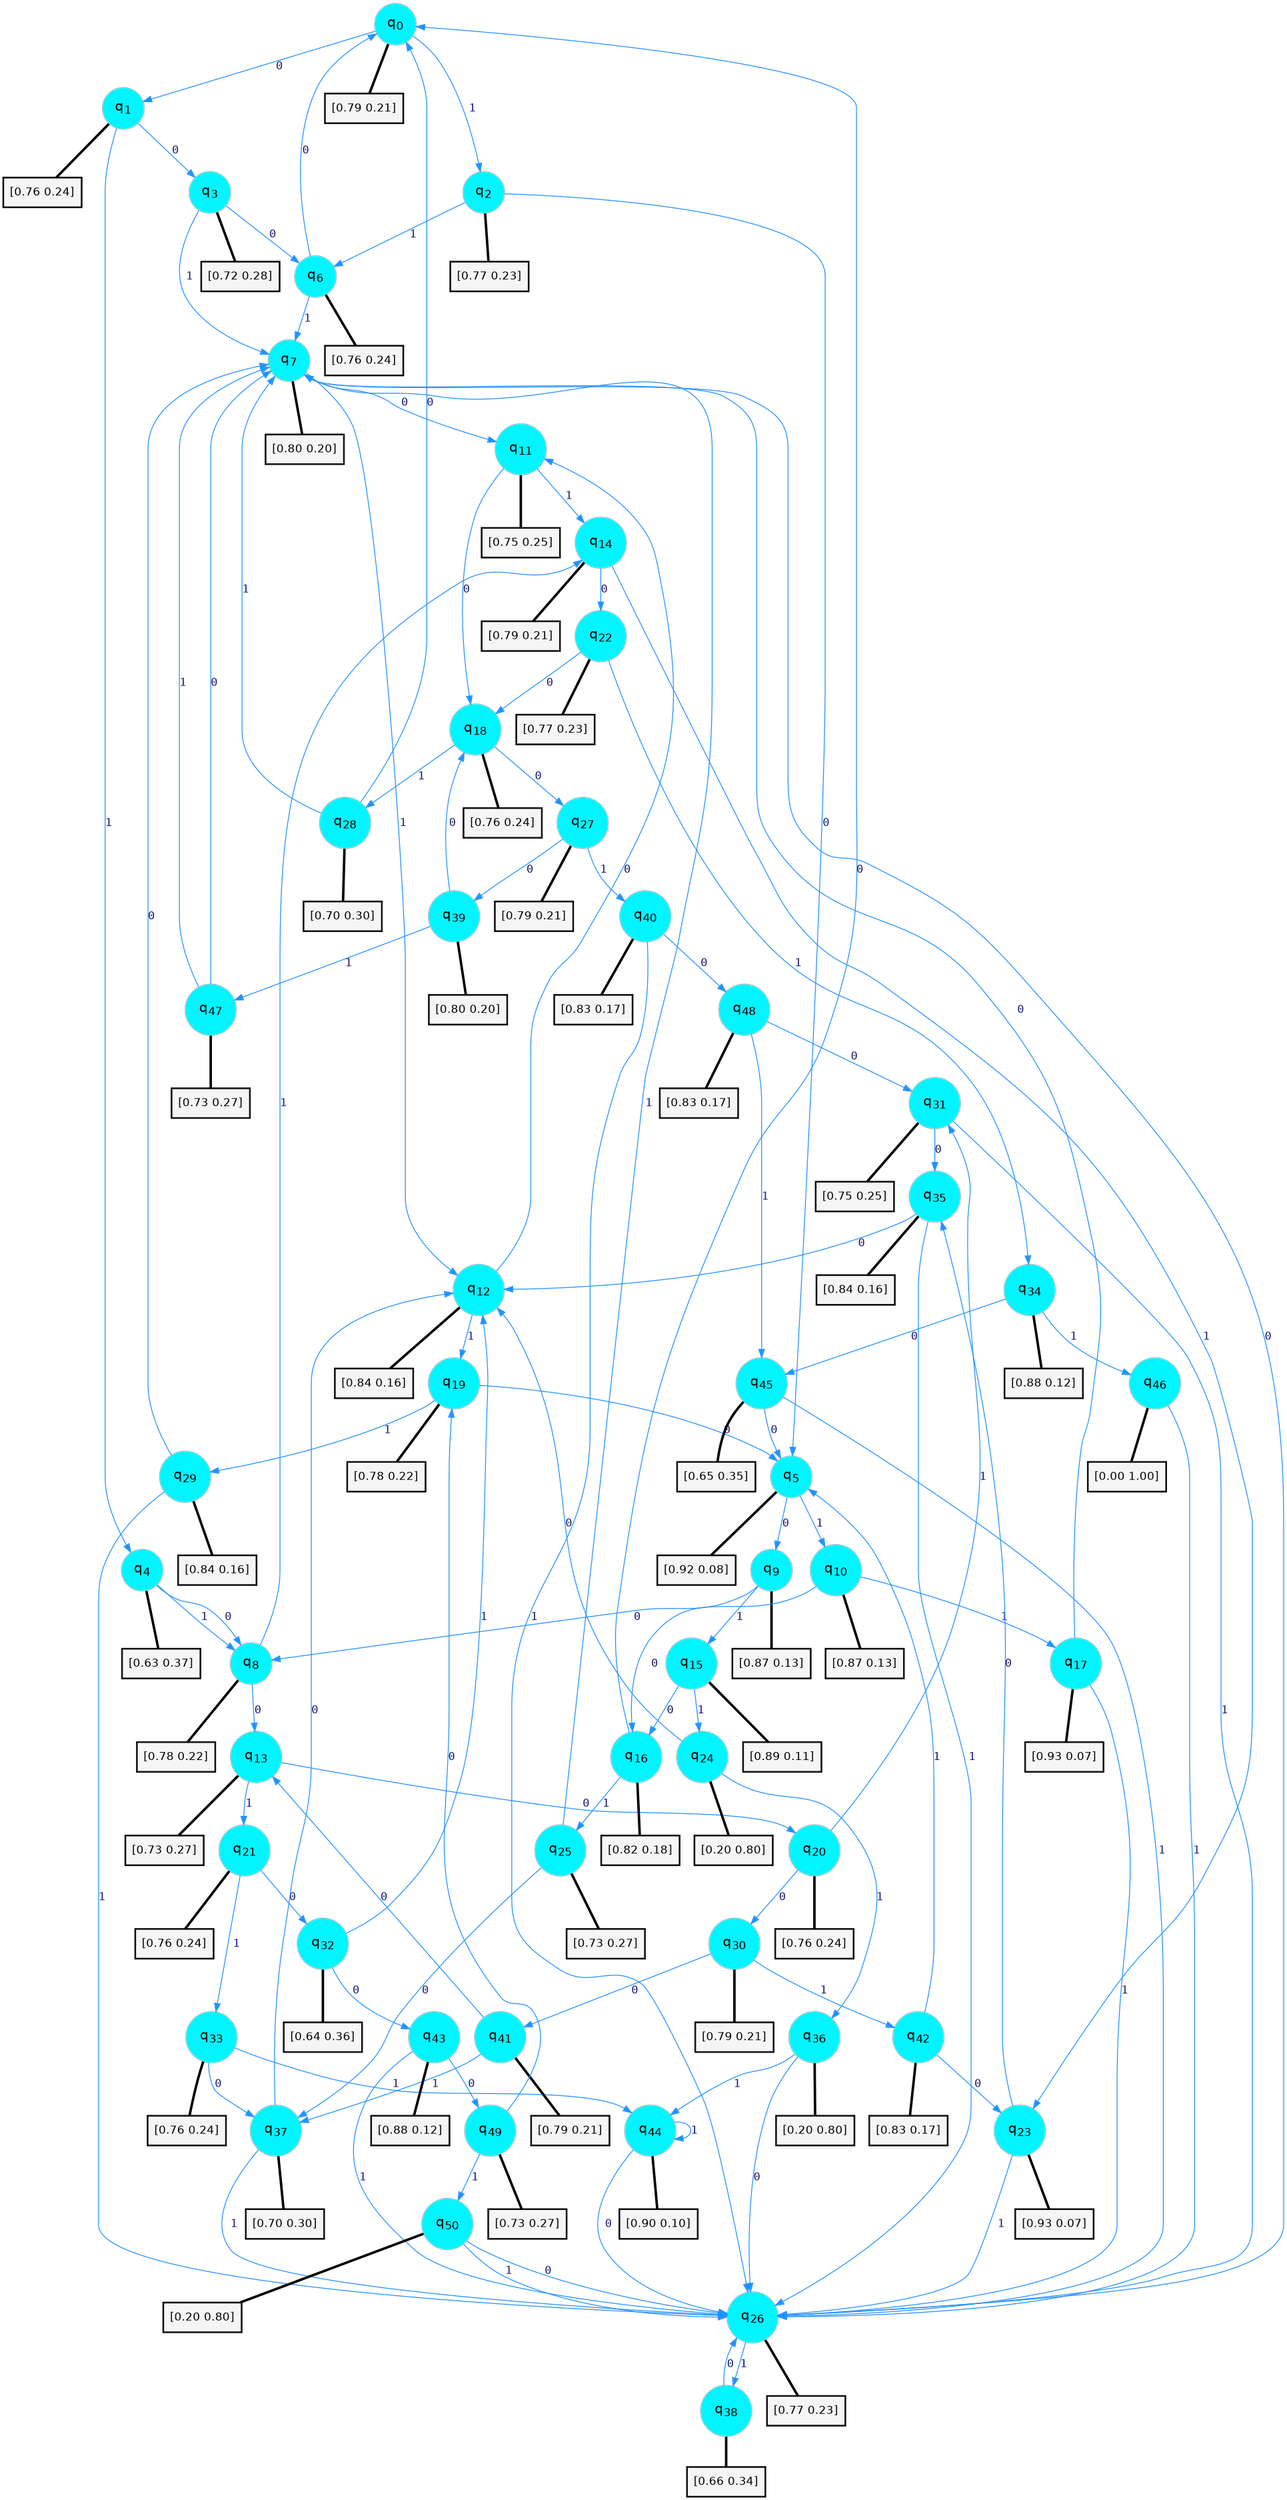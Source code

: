 digraph G {
graph [
bgcolor=transparent, dpi=300, rankdir=TD, size="40,25"];
node [
color=gray, fillcolor=turquoise1, fontcolor=black, fontname=Helvetica, fontsize=16, fontweight=bold, shape=circle, style=filled];
edge [
arrowsize=1, color=dodgerblue1, fontcolor=midnightblue, fontname=courier, fontweight=bold, penwidth=1, style=solid, weight=20];
0[label=<q<SUB>0</SUB>>];
1[label=<q<SUB>1</SUB>>];
2[label=<q<SUB>2</SUB>>];
3[label=<q<SUB>3</SUB>>];
4[label=<q<SUB>4</SUB>>];
5[label=<q<SUB>5</SUB>>];
6[label=<q<SUB>6</SUB>>];
7[label=<q<SUB>7</SUB>>];
8[label=<q<SUB>8</SUB>>];
9[label=<q<SUB>9</SUB>>];
10[label=<q<SUB>10</SUB>>];
11[label=<q<SUB>11</SUB>>];
12[label=<q<SUB>12</SUB>>];
13[label=<q<SUB>13</SUB>>];
14[label=<q<SUB>14</SUB>>];
15[label=<q<SUB>15</SUB>>];
16[label=<q<SUB>16</SUB>>];
17[label=<q<SUB>17</SUB>>];
18[label=<q<SUB>18</SUB>>];
19[label=<q<SUB>19</SUB>>];
20[label=<q<SUB>20</SUB>>];
21[label=<q<SUB>21</SUB>>];
22[label=<q<SUB>22</SUB>>];
23[label=<q<SUB>23</SUB>>];
24[label=<q<SUB>24</SUB>>];
25[label=<q<SUB>25</SUB>>];
26[label=<q<SUB>26</SUB>>];
27[label=<q<SUB>27</SUB>>];
28[label=<q<SUB>28</SUB>>];
29[label=<q<SUB>29</SUB>>];
30[label=<q<SUB>30</SUB>>];
31[label=<q<SUB>31</SUB>>];
32[label=<q<SUB>32</SUB>>];
33[label=<q<SUB>33</SUB>>];
34[label=<q<SUB>34</SUB>>];
35[label=<q<SUB>35</SUB>>];
36[label=<q<SUB>36</SUB>>];
37[label=<q<SUB>37</SUB>>];
38[label=<q<SUB>38</SUB>>];
39[label=<q<SUB>39</SUB>>];
40[label=<q<SUB>40</SUB>>];
41[label=<q<SUB>41</SUB>>];
42[label=<q<SUB>42</SUB>>];
43[label=<q<SUB>43</SUB>>];
44[label=<q<SUB>44</SUB>>];
45[label=<q<SUB>45</SUB>>];
46[label=<q<SUB>46</SUB>>];
47[label=<q<SUB>47</SUB>>];
48[label=<q<SUB>48</SUB>>];
49[label=<q<SUB>49</SUB>>];
50[label=<q<SUB>50</SUB>>];
51[label="[0.79 0.21]", shape=box,fontcolor=black, fontname=Helvetica, fontsize=14, penwidth=2, fillcolor=whitesmoke,color=black];
52[label="[0.76 0.24]", shape=box,fontcolor=black, fontname=Helvetica, fontsize=14, penwidth=2, fillcolor=whitesmoke,color=black];
53[label="[0.77 0.23]", shape=box,fontcolor=black, fontname=Helvetica, fontsize=14, penwidth=2, fillcolor=whitesmoke,color=black];
54[label="[0.72 0.28]", shape=box,fontcolor=black, fontname=Helvetica, fontsize=14, penwidth=2, fillcolor=whitesmoke,color=black];
55[label="[0.63 0.37]", shape=box,fontcolor=black, fontname=Helvetica, fontsize=14, penwidth=2, fillcolor=whitesmoke,color=black];
56[label="[0.92 0.08]", shape=box,fontcolor=black, fontname=Helvetica, fontsize=14, penwidth=2, fillcolor=whitesmoke,color=black];
57[label="[0.76 0.24]", shape=box,fontcolor=black, fontname=Helvetica, fontsize=14, penwidth=2, fillcolor=whitesmoke,color=black];
58[label="[0.80 0.20]", shape=box,fontcolor=black, fontname=Helvetica, fontsize=14, penwidth=2, fillcolor=whitesmoke,color=black];
59[label="[0.78 0.22]", shape=box,fontcolor=black, fontname=Helvetica, fontsize=14, penwidth=2, fillcolor=whitesmoke,color=black];
60[label="[0.87 0.13]", shape=box,fontcolor=black, fontname=Helvetica, fontsize=14, penwidth=2, fillcolor=whitesmoke,color=black];
61[label="[0.87 0.13]", shape=box,fontcolor=black, fontname=Helvetica, fontsize=14, penwidth=2, fillcolor=whitesmoke,color=black];
62[label="[0.75 0.25]", shape=box,fontcolor=black, fontname=Helvetica, fontsize=14, penwidth=2, fillcolor=whitesmoke,color=black];
63[label="[0.84 0.16]", shape=box,fontcolor=black, fontname=Helvetica, fontsize=14, penwidth=2, fillcolor=whitesmoke,color=black];
64[label="[0.73 0.27]", shape=box,fontcolor=black, fontname=Helvetica, fontsize=14, penwidth=2, fillcolor=whitesmoke,color=black];
65[label="[0.79 0.21]", shape=box,fontcolor=black, fontname=Helvetica, fontsize=14, penwidth=2, fillcolor=whitesmoke,color=black];
66[label="[0.89 0.11]", shape=box,fontcolor=black, fontname=Helvetica, fontsize=14, penwidth=2, fillcolor=whitesmoke,color=black];
67[label="[0.82 0.18]", shape=box,fontcolor=black, fontname=Helvetica, fontsize=14, penwidth=2, fillcolor=whitesmoke,color=black];
68[label="[0.93 0.07]", shape=box,fontcolor=black, fontname=Helvetica, fontsize=14, penwidth=2, fillcolor=whitesmoke,color=black];
69[label="[0.76 0.24]", shape=box,fontcolor=black, fontname=Helvetica, fontsize=14, penwidth=2, fillcolor=whitesmoke,color=black];
70[label="[0.78 0.22]", shape=box,fontcolor=black, fontname=Helvetica, fontsize=14, penwidth=2, fillcolor=whitesmoke,color=black];
71[label="[0.76 0.24]", shape=box,fontcolor=black, fontname=Helvetica, fontsize=14, penwidth=2, fillcolor=whitesmoke,color=black];
72[label="[0.76 0.24]", shape=box,fontcolor=black, fontname=Helvetica, fontsize=14, penwidth=2, fillcolor=whitesmoke,color=black];
73[label="[0.77 0.23]", shape=box,fontcolor=black, fontname=Helvetica, fontsize=14, penwidth=2, fillcolor=whitesmoke,color=black];
74[label="[0.93 0.07]", shape=box,fontcolor=black, fontname=Helvetica, fontsize=14, penwidth=2, fillcolor=whitesmoke,color=black];
75[label="[0.20 0.80]", shape=box,fontcolor=black, fontname=Helvetica, fontsize=14, penwidth=2, fillcolor=whitesmoke,color=black];
76[label="[0.73 0.27]", shape=box,fontcolor=black, fontname=Helvetica, fontsize=14, penwidth=2, fillcolor=whitesmoke,color=black];
77[label="[0.77 0.23]", shape=box,fontcolor=black, fontname=Helvetica, fontsize=14, penwidth=2, fillcolor=whitesmoke,color=black];
78[label="[0.79 0.21]", shape=box,fontcolor=black, fontname=Helvetica, fontsize=14, penwidth=2, fillcolor=whitesmoke,color=black];
79[label="[0.70 0.30]", shape=box,fontcolor=black, fontname=Helvetica, fontsize=14, penwidth=2, fillcolor=whitesmoke,color=black];
80[label="[0.84 0.16]", shape=box,fontcolor=black, fontname=Helvetica, fontsize=14, penwidth=2, fillcolor=whitesmoke,color=black];
81[label="[0.79 0.21]", shape=box,fontcolor=black, fontname=Helvetica, fontsize=14, penwidth=2, fillcolor=whitesmoke,color=black];
82[label="[0.75 0.25]", shape=box,fontcolor=black, fontname=Helvetica, fontsize=14, penwidth=2, fillcolor=whitesmoke,color=black];
83[label="[0.64 0.36]", shape=box,fontcolor=black, fontname=Helvetica, fontsize=14, penwidth=2, fillcolor=whitesmoke,color=black];
84[label="[0.76 0.24]", shape=box,fontcolor=black, fontname=Helvetica, fontsize=14, penwidth=2, fillcolor=whitesmoke,color=black];
85[label="[0.88 0.12]", shape=box,fontcolor=black, fontname=Helvetica, fontsize=14, penwidth=2, fillcolor=whitesmoke,color=black];
86[label="[0.84 0.16]", shape=box,fontcolor=black, fontname=Helvetica, fontsize=14, penwidth=2, fillcolor=whitesmoke,color=black];
87[label="[0.20 0.80]", shape=box,fontcolor=black, fontname=Helvetica, fontsize=14, penwidth=2, fillcolor=whitesmoke,color=black];
88[label="[0.70 0.30]", shape=box,fontcolor=black, fontname=Helvetica, fontsize=14, penwidth=2, fillcolor=whitesmoke,color=black];
89[label="[0.66 0.34]", shape=box,fontcolor=black, fontname=Helvetica, fontsize=14, penwidth=2, fillcolor=whitesmoke,color=black];
90[label="[0.80 0.20]", shape=box,fontcolor=black, fontname=Helvetica, fontsize=14, penwidth=2, fillcolor=whitesmoke,color=black];
91[label="[0.83 0.17]", shape=box,fontcolor=black, fontname=Helvetica, fontsize=14, penwidth=2, fillcolor=whitesmoke,color=black];
92[label="[0.79 0.21]", shape=box,fontcolor=black, fontname=Helvetica, fontsize=14, penwidth=2, fillcolor=whitesmoke,color=black];
93[label="[0.83 0.17]", shape=box,fontcolor=black, fontname=Helvetica, fontsize=14, penwidth=2, fillcolor=whitesmoke,color=black];
94[label="[0.88 0.12]", shape=box,fontcolor=black, fontname=Helvetica, fontsize=14, penwidth=2, fillcolor=whitesmoke,color=black];
95[label="[0.90 0.10]", shape=box,fontcolor=black, fontname=Helvetica, fontsize=14, penwidth=2, fillcolor=whitesmoke,color=black];
96[label="[0.65 0.35]", shape=box,fontcolor=black, fontname=Helvetica, fontsize=14, penwidth=2, fillcolor=whitesmoke,color=black];
97[label="[0.00 1.00]", shape=box,fontcolor=black, fontname=Helvetica, fontsize=14, penwidth=2, fillcolor=whitesmoke,color=black];
98[label="[0.73 0.27]", shape=box,fontcolor=black, fontname=Helvetica, fontsize=14, penwidth=2, fillcolor=whitesmoke,color=black];
99[label="[0.83 0.17]", shape=box,fontcolor=black, fontname=Helvetica, fontsize=14, penwidth=2, fillcolor=whitesmoke,color=black];
100[label="[0.73 0.27]", shape=box,fontcolor=black, fontname=Helvetica, fontsize=14, penwidth=2, fillcolor=whitesmoke,color=black];
101[label="[0.20 0.80]", shape=box,fontcolor=black, fontname=Helvetica, fontsize=14, penwidth=2, fillcolor=whitesmoke,color=black];
0->1 [label=0];
0->2 [label=1];
0->51 [arrowhead=none, penwidth=3,color=black];
1->3 [label=0];
1->4 [label=1];
1->52 [arrowhead=none, penwidth=3,color=black];
2->5 [label=0];
2->6 [label=1];
2->53 [arrowhead=none, penwidth=3,color=black];
3->6 [label=0];
3->7 [label=1];
3->54 [arrowhead=none, penwidth=3,color=black];
4->8 [label=0];
4->8 [label=1];
4->55 [arrowhead=none, penwidth=3,color=black];
5->9 [label=0];
5->10 [label=1];
5->56 [arrowhead=none, penwidth=3,color=black];
6->0 [label=0];
6->7 [label=1];
6->57 [arrowhead=none, penwidth=3,color=black];
7->11 [label=0];
7->12 [label=1];
7->58 [arrowhead=none, penwidth=3,color=black];
8->13 [label=0];
8->14 [label=1];
8->59 [arrowhead=none, penwidth=3,color=black];
9->8 [label=0];
9->15 [label=1];
9->60 [arrowhead=none, penwidth=3,color=black];
10->16 [label=0];
10->17 [label=1];
10->61 [arrowhead=none, penwidth=3,color=black];
11->18 [label=0];
11->14 [label=1];
11->62 [arrowhead=none, penwidth=3,color=black];
12->11 [label=0];
12->19 [label=1];
12->63 [arrowhead=none, penwidth=3,color=black];
13->20 [label=0];
13->21 [label=1];
13->64 [arrowhead=none, penwidth=3,color=black];
14->22 [label=0];
14->23 [label=1];
14->65 [arrowhead=none, penwidth=3,color=black];
15->16 [label=0];
15->24 [label=1];
15->66 [arrowhead=none, penwidth=3,color=black];
16->0 [label=0];
16->25 [label=1];
16->67 [arrowhead=none, penwidth=3,color=black];
17->7 [label=0];
17->26 [label=1];
17->68 [arrowhead=none, penwidth=3,color=black];
18->27 [label=0];
18->28 [label=1];
18->69 [arrowhead=none, penwidth=3,color=black];
19->5 [label=0];
19->29 [label=1];
19->70 [arrowhead=none, penwidth=3,color=black];
20->30 [label=0];
20->31 [label=1];
20->71 [arrowhead=none, penwidth=3,color=black];
21->32 [label=0];
21->33 [label=1];
21->72 [arrowhead=none, penwidth=3,color=black];
22->18 [label=0];
22->34 [label=1];
22->73 [arrowhead=none, penwidth=3,color=black];
23->35 [label=0];
23->26 [label=1];
23->74 [arrowhead=none, penwidth=3,color=black];
24->12 [label=0];
24->36 [label=1];
24->75 [arrowhead=none, penwidth=3,color=black];
25->37 [label=0];
25->7 [label=1];
25->76 [arrowhead=none, penwidth=3,color=black];
26->7 [label=0];
26->38 [label=1];
26->77 [arrowhead=none, penwidth=3,color=black];
27->39 [label=0];
27->40 [label=1];
27->78 [arrowhead=none, penwidth=3,color=black];
28->0 [label=0];
28->7 [label=1];
28->79 [arrowhead=none, penwidth=3,color=black];
29->7 [label=0];
29->26 [label=1];
29->80 [arrowhead=none, penwidth=3,color=black];
30->41 [label=0];
30->42 [label=1];
30->81 [arrowhead=none, penwidth=3,color=black];
31->35 [label=0];
31->26 [label=1];
31->82 [arrowhead=none, penwidth=3,color=black];
32->43 [label=0];
32->12 [label=1];
32->83 [arrowhead=none, penwidth=3,color=black];
33->37 [label=0];
33->44 [label=1];
33->84 [arrowhead=none, penwidth=3,color=black];
34->45 [label=0];
34->46 [label=1];
34->85 [arrowhead=none, penwidth=3,color=black];
35->12 [label=0];
35->26 [label=1];
35->86 [arrowhead=none, penwidth=3,color=black];
36->26 [label=0];
36->44 [label=1];
36->87 [arrowhead=none, penwidth=3,color=black];
37->12 [label=0];
37->26 [label=1];
37->88 [arrowhead=none, penwidth=3,color=black];
38->26 [label=0];
38->89 [arrowhead=none, penwidth=3,color=black];
39->18 [label=0];
39->47 [label=1];
39->90 [arrowhead=none, penwidth=3,color=black];
40->48 [label=0];
40->26 [label=1];
40->91 [arrowhead=none, penwidth=3,color=black];
41->13 [label=0];
41->37 [label=1];
41->92 [arrowhead=none, penwidth=3,color=black];
42->23 [label=0];
42->5 [label=1];
42->93 [arrowhead=none, penwidth=3,color=black];
43->49 [label=0];
43->26 [label=1];
43->94 [arrowhead=none, penwidth=3,color=black];
44->26 [label=0];
44->44 [label=1];
44->95 [arrowhead=none, penwidth=3,color=black];
45->5 [label=0];
45->26 [label=1];
45->96 [arrowhead=none, penwidth=3,color=black];
46->26 [label=1];
46->97 [arrowhead=none, penwidth=3,color=black];
47->7 [label=0];
47->7 [label=1];
47->98 [arrowhead=none, penwidth=3,color=black];
48->31 [label=0];
48->45 [label=1];
48->99 [arrowhead=none, penwidth=3,color=black];
49->19 [label=0];
49->50 [label=1];
49->100 [arrowhead=none, penwidth=3,color=black];
50->26 [label=0];
50->26 [label=1];
50->101 [arrowhead=none, penwidth=3,color=black];
}
